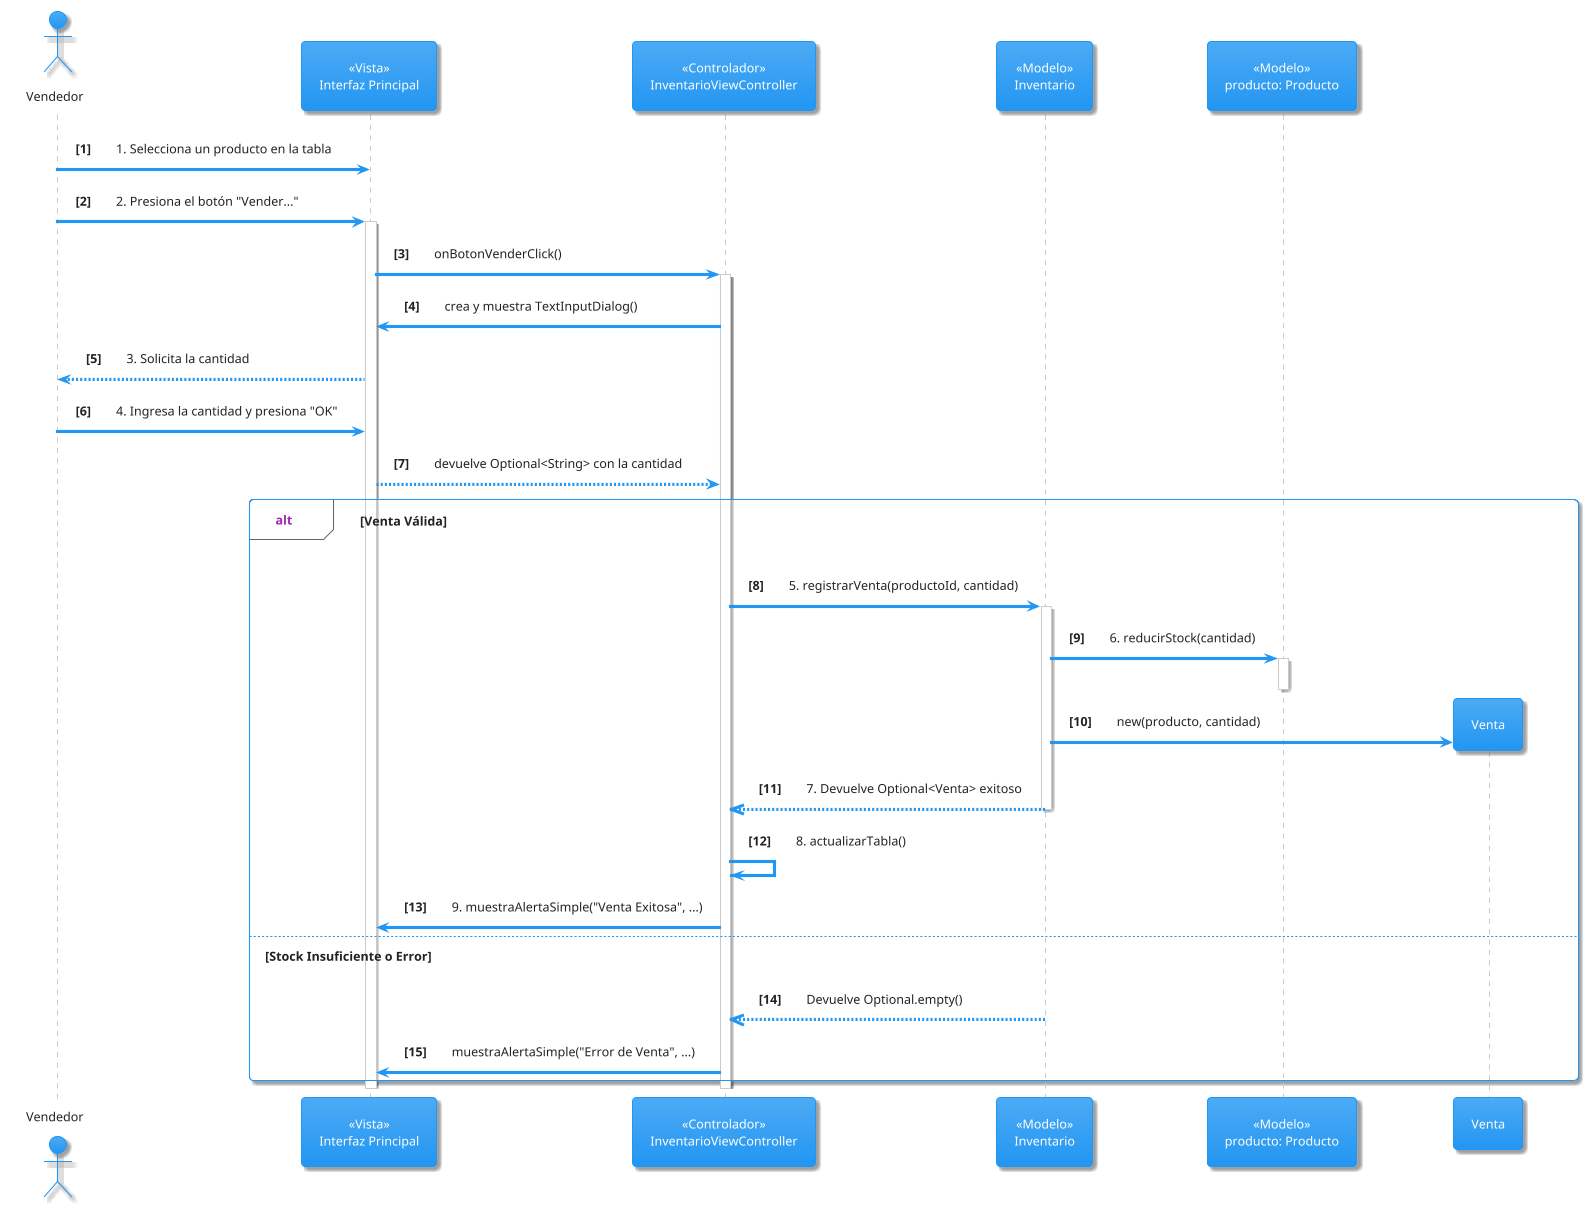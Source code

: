 @startuml Diagrama de Secuencia: Registrar Venta

!theme materia
autonumber "<b>[0]</b>"

actor "Vendedor" as User

participant "<<Vista>>\nInterfaz Principal" as UI
participant "<<Controlador>>\nInventarioViewController" as VC
participant "<<Modelo>>\nInventario" as INV
participant "<<Modelo>>\nproducto: Producto" as P

User -> UI : 1. Selecciona un producto en la tabla
User -> UI : 2. Presiona el botón "Vender..."
activate UI

UI -> VC : onBotonVenderClick()
activate VC

VC -> UI : crea y muestra TextInputDialog()
UI --> User : 3. Solicita la cantidad

User -> UI : 4. Ingresa la cantidad y presiona "OK"
UI --> VC : devuelve Optional<String> con la cantidad

alt Venta Válida

    VC -> INV : 5. registrarVenta(productoId, cantidad)
    activate INV

    INV -> P : 6. reducirStock(cantidad)
    activate P
    deactivate P
    
    create Venta
    INV -> Venta : new(producto, cantidad)
    
    INV -->> VC : 7. Devuelve Optional<Venta> exitoso
    deactivate INV
    
    VC -> VC : 8. actualizarTabla()
    
    VC -> UI : 9. muestraAlertaSimple("Venta Exitosa", ...)

else Stock Insuficiente o Error

    INV -->> VC : Devuelve Optional.empty()
    deactivate INV
    
    VC -> UI : muestraAlertaSimple("Error de Venta", ...)

end

deactivate VC
deactivate UI

@enduml